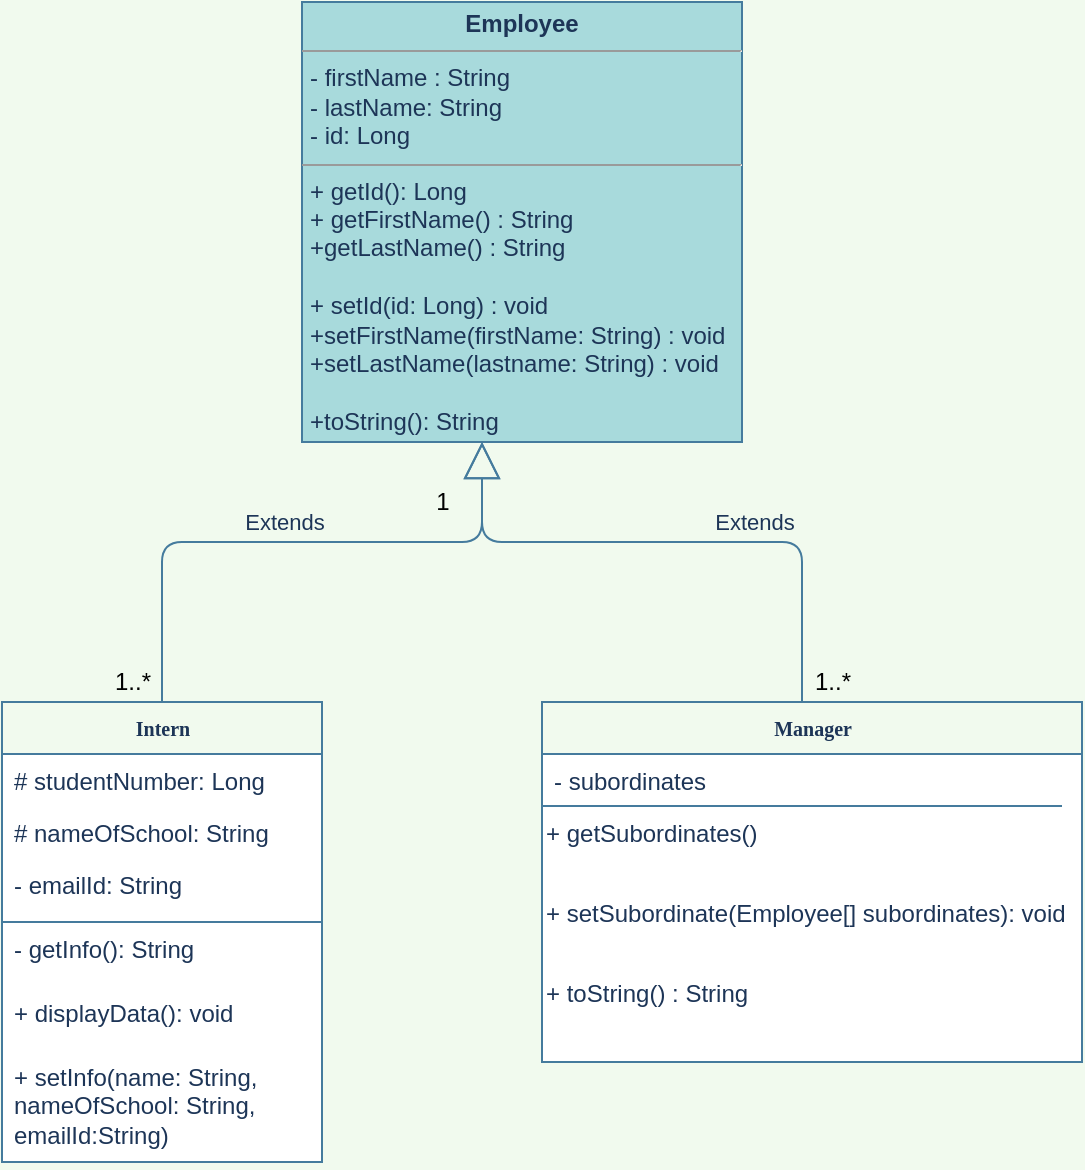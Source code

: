 <mxfile version="14.2.9" type="github">
  <diagram name="Page-1" id="c4acf3e9-155e-7222-9cf6-157b1a14988f">
    <mxGraphModel dx="1024" dy="566" grid="1" gridSize="10" guides="1" tooltips="1" connect="1" arrows="1" fold="1" page="1" pageScale="1" pageWidth="850" pageHeight="1100" background="#F1FAEE" math="0" shadow="0">
      <root>
        <mxCell id="0" />
        <mxCell id="1" parent="0" />
        <mxCell id="5d2195bd80daf111-40" style="edgeStyle=orthogonalEdgeStyle;rounded=0;html=1;dashed=1;labelBackgroundColor=none;startFill=0;endArrow=open;endFill=0;endSize=10;fontFamily=Verdana;fontSize=10;strokeColor=#457B9D;fontColor=#1D3557;" parent="1" edge="1">
          <mxGeometry relative="1" as="geometry">
            <Array as="points" />
            <mxPoint x="730" y="814.0" as="sourcePoint" />
          </mxGeometry>
        </mxCell>
        <mxCell id="17acba5748e5396b-20" value="&lt;b&gt;Manager&lt;/b&gt;" style="swimlane;html=1;fontStyle=0;childLayout=stackLayout;horizontal=1;startSize=26;fillColor=none;horizontalStack=0;resizeParent=1;resizeLast=0;collapsible=1;marginBottom=0;swimlaneFillColor=#ffffff;rounded=0;shadow=0;comic=0;labelBackgroundColor=none;strokeWidth=1;fontFamily=Verdana;fontSize=10;align=center;strokeColor=#457B9D;fontColor=#1D3557;" parent="1" vertex="1">
          <mxGeometry x="430" y="600" width="270" height="180" as="geometry" />
        </mxCell>
        <mxCell id="PCjU5C26cQliKBgUAC6Y-8" value="" style="endArrow=none;html=1;strokeColor=#457B9D;fillColor=#A8DADC;fontColor=#1D3557;" parent="17acba5748e5396b-20" edge="1">
          <mxGeometry width="50" height="50" relative="1" as="geometry">
            <mxPoint y="52" as="sourcePoint" />
            <mxPoint x="260" y="52" as="targetPoint" />
          </mxGeometry>
        </mxCell>
        <mxCell id="17acba5748e5396b-21" value="- subordinates" style="text;html=1;strokeColor=none;fillColor=none;align=left;verticalAlign=top;spacingLeft=4;spacingRight=4;whiteSpace=wrap;overflow=hidden;rotatable=0;points=[[0,0.5],[1,0.5]];portConstraint=eastwest;fontColor=#1D3557;" parent="17acba5748e5396b-20" vertex="1">
          <mxGeometry y="26" width="270" height="20" as="geometry" />
        </mxCell>
        <mxCell id="PCjU5C26cQliKBgUAC6Y-11" value="+ getSubordinates()" style="text;html=1;strokeColor=none;fillColor=none;align=left;verticalAlign=middle;whiteSpace=wrap;rounded=0;sketch=0;fontColor=#1D3557;" parent="17acba5748e5396b-20" vertex="1">
          <mxGeometry y="46" width="270" height="40" as="geometry" />
        </mxCell>
        <mxCell id="PCjU5C26cQliKBgUAC6Y-13" value="+ setSubordinate(Employee[] subordinates): void" style="text;html=1;strokeColor=none;fillColor=none;align=left;verticalAlign=middle;whiteSpace=wrap;rounded=0;sketch=0;fontColor=#1D3557;" parent="17acba5748e5396b-20" vertex="1">
          <mxGeometry y="86" width="270" height="40" as="geometry" />
        </mxCell>
        <mxCell id="PCjU5C26cQliKBgUAC6Y-16" value="+ toString() : String" style="text;html=1;strokeColor=none;fillColor=none;align=left;verticalAlign=middle;whiteSpace=wrap;rounded=0;sketch=0;fontColor=#1D3557;" parent="17acba5748e5396b-20" vertex="1">
          <mxGeometry y="126" width="270" height="40" as="geometry" />
        </mxCell>
        <mxCell id="17acba5748e5396b-30" value="&lt;b&gt;Intern&lt;/b&gt;" style="swimlane;html=1;fontStyle=0;childLayout=stackLayout;horizontal=1;startSize=26;fillColor=none;horizontalStack=0;resizeParent=1;resizeLast=0;collapsible=1;marginBottom=0;swimlaneFillColor=#ffffff;rounded=0;shadow=0;comic=0;labelBackgroundColor=none;strokeWidth=1;fontFamily=Verdana;fontSize=10;align=center;strokeColor=#457B9D;fontColor=#1D3557;" parent="1" vertex="1">
          <mxGeometry x="160" y="600" width="160" height="230" as="geometry" />
        </mxCell>
        <mxCell id="17acba5748e5396b-31" value="# studentNumber: Long&lt;br&gt;" style="text;html=1;strokeColor=none;fillColor=none;align=left;verticalAlign=top;spacingLeft=4;spacingRight=4;whiteSpace=wrap;overflow=hidden;rotatable=0;points=[[0,0.5],[1,0.5]];portConstraint=eastwest;fontColor=#1D3557;" parent="17acba5748e5396b-30" vertex="1">
          <mxGeometry y="26" width="160" height="26" as="geometry" />
        </mxCell>
        <mxCell id="17acba5748e5396b-32" value="# nameOfSchool: String" style="text;html=1;strokeColor=none;fillColor=none;align=left;verticalAlign=top;spacingLeft=4;spacingRight=4;whiteSpace=wrap;overflow=hidden;rotatable=0;points=[[0,0.5],[1,0.5]];portConstraint=eastwest;fontColor=#1D3557;" parent="17acba5748e5396b-30" vertex="1">
          <mxGeometry y="52" width="160" height="26" as="geometry" />
        </mxCell>
        <mxCell id="17acba5748e5396b-33" value="- emailId: String" style="text;html=1;strokeColor=none;fillColor=none;align=left;verticalAlign=top;spacingLeft=4;spacingRight=4;whiteSpace=wrap;overflow=hidden;rotatable=0;points=[[0,0.5],[1,0.5]];portConstraint=eastwest;fontColor=#1D3557;" parent="17acba5748e5396b-30" vertex="1">
          <mxGeometry y="78" width="160" height="32" as="geometry" />
        </mxCell>
        <mxCell id="PCjU5C26cQliKBgUAC6Y-6" value="" style="endArrow=none;html=1;strokeColor=#457B9D;fillColor=#A8DADC;fontColor=#1D3557;" parent="17acba5748e5396b-30" edge="1">
          <mxGeometry width="50" height="50" relative="1" as="geometry">
            <mxPoint y="110" as="sourcePoint" />
            <mxPoint x="160" y="110" as="targetPoint" />
          </mxGeometry>
        </mxCell>
        <mxCell id="sIFz3CVilzdnIMDOsJwk-5" value="- getInfo(): String" style="text;html=1;strokeColor=none;fillColor=none;align=left;verticalAlign=top;spacingLeft=4;spacingRight=4;whiteSpace=wrap;overflow=hidden;rotatable=0;points=[[0,0.5],[1,0.5]];portConstraint=eastwest;fontColor=#1D3557;" vertex="1" parent="17acba5748e5396b-30">
          <mxGeometry y="110" width="160" height="32" as="geometry" />
        </mxCell>
        <mxCell id="sIFz3CVilzdnIMDOsJwk-6" value="+ displayData(): void&lt;br&gt;" style="text;html=1;strokeColor=none;fillColor=none;align=left;verticalAlign=top;spacingLeft=4;spacingRight=4;whiteSpace=wrap;overflow=hidden;rotatable=0;points=[[0,0.5],[1,0.5]];portConstraint=eastwest;fontColor=#1D3557;" vertex="1" parent="17acba5748e5396b-30">
          <mxGeometry y="142" width="160" height="32" as="geometry" />
        </mxCell>
        <mxCell id="sIFz3CVilzdnIMDOsJwk-7" value="+ setInfo(name: String, nameOfSchool: String, emailId:String)" style="text;html=1;strokeColor=none;fillColor=none;align=left;verticalAlign=top;spacingLeft=4;spacingRight=4;whiteSpace=wrap;overflow=hidden;rotatable=0;points=[[0,0.5],[1,0.5]];portConstraint=eastwest;fontColor=#1D3557;" vertex="1" parent="17acba5748e5396b-30">
          <mxGeometry y="174" width="160" height="56" as="geometry" />
        </mxCell>
        <mxCell id="5d2195bd80daf111-39" style="edgeStyle=orthogonalEdgeStyle;rounded=0;html=1;dashed=1;labelBackgroundColor=none;startFill=0;endArrow=open;endFill=0;endSize=10;fontFamily=Verdana;fontSize=10;strokeColor=#457B9D;fontColor=#1D3557;" parent="1" edge="1">
          <mxGeometry relative="1" as="geometry">
            <mxPoint x="730" y="948" as="sourcePoint" />
          </mxGeometry>
        </mxCell>
        <mxCell id="5d2195bd80daf111-41" style="edgeStyle=orthogonalEdgeStyle;rounded=0;html=1;dashed=1;labelBackgroundColor=none;startFill=0;endArrow=open;endFill=0;endSize=10;fontFamily=Verdana;fontSize=10;strokeColor=#457B9D;fontColor=#1D3557;" parent="1" edge="1">
          <mxGeometry relative="1" as="geometry">
            <Array as="points" />
            <mxPoint x="730" y="603" as="sourcePoint" />
          </mxGeometry>
        </mxCell>
        <mxCell id="5d2195bd80daf111-35" style="edgeStyle=orthogonalEdgeStyle;rounded=0;html=1;dashed=1;labelBackgroundColor=none;startFill=0;endArrow=open;endFill=0;endSize=10;fontFamily=Verdana;fontSize=10;strokeColor=#457B9D;fontColor=#1D3557;" parent="1" edge="1">
          <mxGeometry relative="1" as="geometry">
            <Array as="points">
              <mxPoint x="545" y="970" />
              <mxPoint x="545" y="970" />
            </Array>
            <mxPoint x="545" y="963" as="sourcePoint" />
          </mxGeometry>
        </mxCell>
        <mxCell id="5d2195bd80daf111-36" style="edgeStyle=orthogonalEdgeStyle;rounded=0;html=1;dashed=1;labelBackgroundColor=none;startFill=0;endArrow=open;endFill=0;endSize=10;fontFamily=Verdana;fontSize=10;strokeColor=#457B9D;fontColor=#1D3557;" parent="1" edge="1">
          <mxGeometry relative="1" as="geometry">
            <Array as="points">
              <mxPoint x="550" y="520" />
            </Array>
            <mxPoint x="490" y="520" as="targetPoint" />
          </mxGeometry>
        </mxCell>
        <mxCell id="5d2195bd80daf111-34" style="edgeStyle=orthogonalEdgeStyle;rounded=0;html=1;dashed=1;labelBackgroundColor=none;startFill=0;endArrow=open;endFill=0;endSize=10;fontFamily=Verdana;fontSize=10;strokeColor=#457B9D;fontColor=#1D3557;" parent="1" edge="1">
          <mxGeometry relative="1" as="geometry">
            <Array as="points">
              <mxPoint x="410" y="1029" />
              <mxPoint x="410" y="1029" />
            </Array>
            <mxPoint x="380" y="1029" as="sourcePoint" />
          </mxGeometry>
        </mxCell>
        <mxCell id="5d2195bd80daf111-18" value="&lt;p style=&quot;margin: 0px ; margin-top: 4px ; text-align: center&quot;&gt;&lt;b&gt;Employee&lt;/b&gt;&lt;/p&gt;&lt;hr size=&quot;1&quot;&gt;&lt;p style=&quot;margin: 0px ; margin-left: 4px&quot;&gt;- firstName : String&lt;br&gt;- lastName: String&lt;/p&gt;&lt;p style=&quot;margin: 0px ; margin-left: 4px&quot;&gt;- id: Long&lt;/p&gt;&lt;hr size=&quot;1&quot;&gt;&lt;p style=&quot;margin: 0px ; margin-left: 4px&quot;&gt;+ getId(): Long&lt;/p&gt;&lt;p style=&quot;margin: 0px ; margin-left: 4px&quot;&gt;+ getFirstName() : String&lt;/p&gt;&lt;p style=&quot;margin: 0px ; margin-left: 4px&quot;&gt;+getLastName() : String&lt;/p&gt;&lt;p style=&quot;margin: 0px ; margin-left: 4px&quot;&gt;&lt;br&gt;&lt;/p&gt;&lt;p style=&quot;margin: 0px ; margin-left: 4px&quot;&gt;+ setId(id: Long) : void&lt;/p&gt;&lt;p style=&quot;margin: 0px ; margin-left: 4px&quot;&gt;+setFirstName(firstName: String) : void&lt;/p&gt;&lt;p style=&quot;margin: 0px ; margin-left: 4px&quot;&gt;+setLastName(lastname: String) : void&lt;/p&gt;&lt;p style=&quot;margin: 0px ; margin-left: 4px&quot;&gt;&lt;br&gt;&lt;/p&gt;&lt;p style=&quot;margin: 0px ; margin-left: 4px&quot;&gt;+toString(): String&lt;/p&gt;&lt;p style=&quot;margin: 0px ; margin-left: 4px&quot;&gt;&lt;br&gt;&lt;/p&gt;" style="verticalAlign=top;align=left;overflow=fill;fontSize=12;fontFamily=Helvetica;html=1;rounded=0;shadow=0;comic=0;labelBackgroundColor=none;strokeWidth=1;fillColor=#A8DADC;strokeColor=#457B9D;fontColor=#1D3557;" parent="1" vertex="1">
          <mxGeometry x="310" y="250" width="220" height="220" as="geometry" />
        </mxCell>
        <mxCell id="PCjU5C26cQliKBgUAC6Y-4" value="Extends" style="endArrow=block;endSize=16;endFill=0;html=1;exitX=0.5;exitY=0;exitDx=0;exitDy=0;fillColor=#A8DADC;strokeColor=#457B9D;labelBackgroundColor=#F1FAEE;fontColor=#1D3557;" parent="1" source="17acba5748e5396b-30" edge="1">
          <mxGeometry x="-0.032" y="10" width="160" relative="1" as="geometry">
            <mxPoint x="270" y="460" as="sourcePoint" />
            <mxPoint x="400" y="470" as="targetPoint" />
            <Array as="points">
              <mxPoint x="240" y="520" />
              <mxPoint x="400" y="520" />
            </Array>
            <mxPoint as="offset" />
          </mxGeometry>
        </mxCell>
        <mxCell id="PCjU5C26cQliKBgUAC6Y-5" value="Extends" style="endArrow=block;endSize=16;endFill=0;html=1;fillColor=#A8DADC;strokeColor=#457B9D;labelBackgroundColor=#F1FAEE;fontColor=#1D3557;" parent="1" edge="1">
          <mxGeometry x="-0.283" y="-10" width="160" relative="1" as="geometry">
            <mxPoint x="560" y="600" as="sourcePoint" />
            <mxPoint x="400" y="470" as="targetPoint" />
            <Array as="points">
              <mxPoint x="560" y="550" />
              <mxPoint x="560" y="520" />
              <mxPoint x="400" y="520" />
            </Array>
            <mxPoint as="offset" />
          </mxGeometry>
        </mxCell>
        <mxCell id="sIFz3CVilzdnIMDOsJwk-1" value="1" style="text;html=1;align=center;verticalAlign=middle;resizable=0;points=[];autosize=1;" vertex="1" parent="1">
          <mxGeometry x="370" y="490" width="20" height="20" as="geometry" />
        </mxCell>
        <mxCell id="sIFz3CVilzdnIMDOsJwk-2" value="1..*" style="text;html=1;align=center;verticalAlign=middle;resizable=0;points=[];autosize=1;" vertex="1" parent="1">
          <mxGeometry x="210" y="580" width="30" height="20" as="geometry" />
        </mxCell>
        <mxCell id="sIFz3CVilzdnIMDOsJwk-3" value="1..*" style="text;html=1;align=center;verticalAlign=middle;resizable=0;points=[];autosize=1;" vertex="1" parent="1">
          <mxGeometry x="560" y="580" width="30" height="20" as="geometry" />
        </mxCell>
      </root>
    </mxGraphModel>
  </diagram>
</mxfile>
